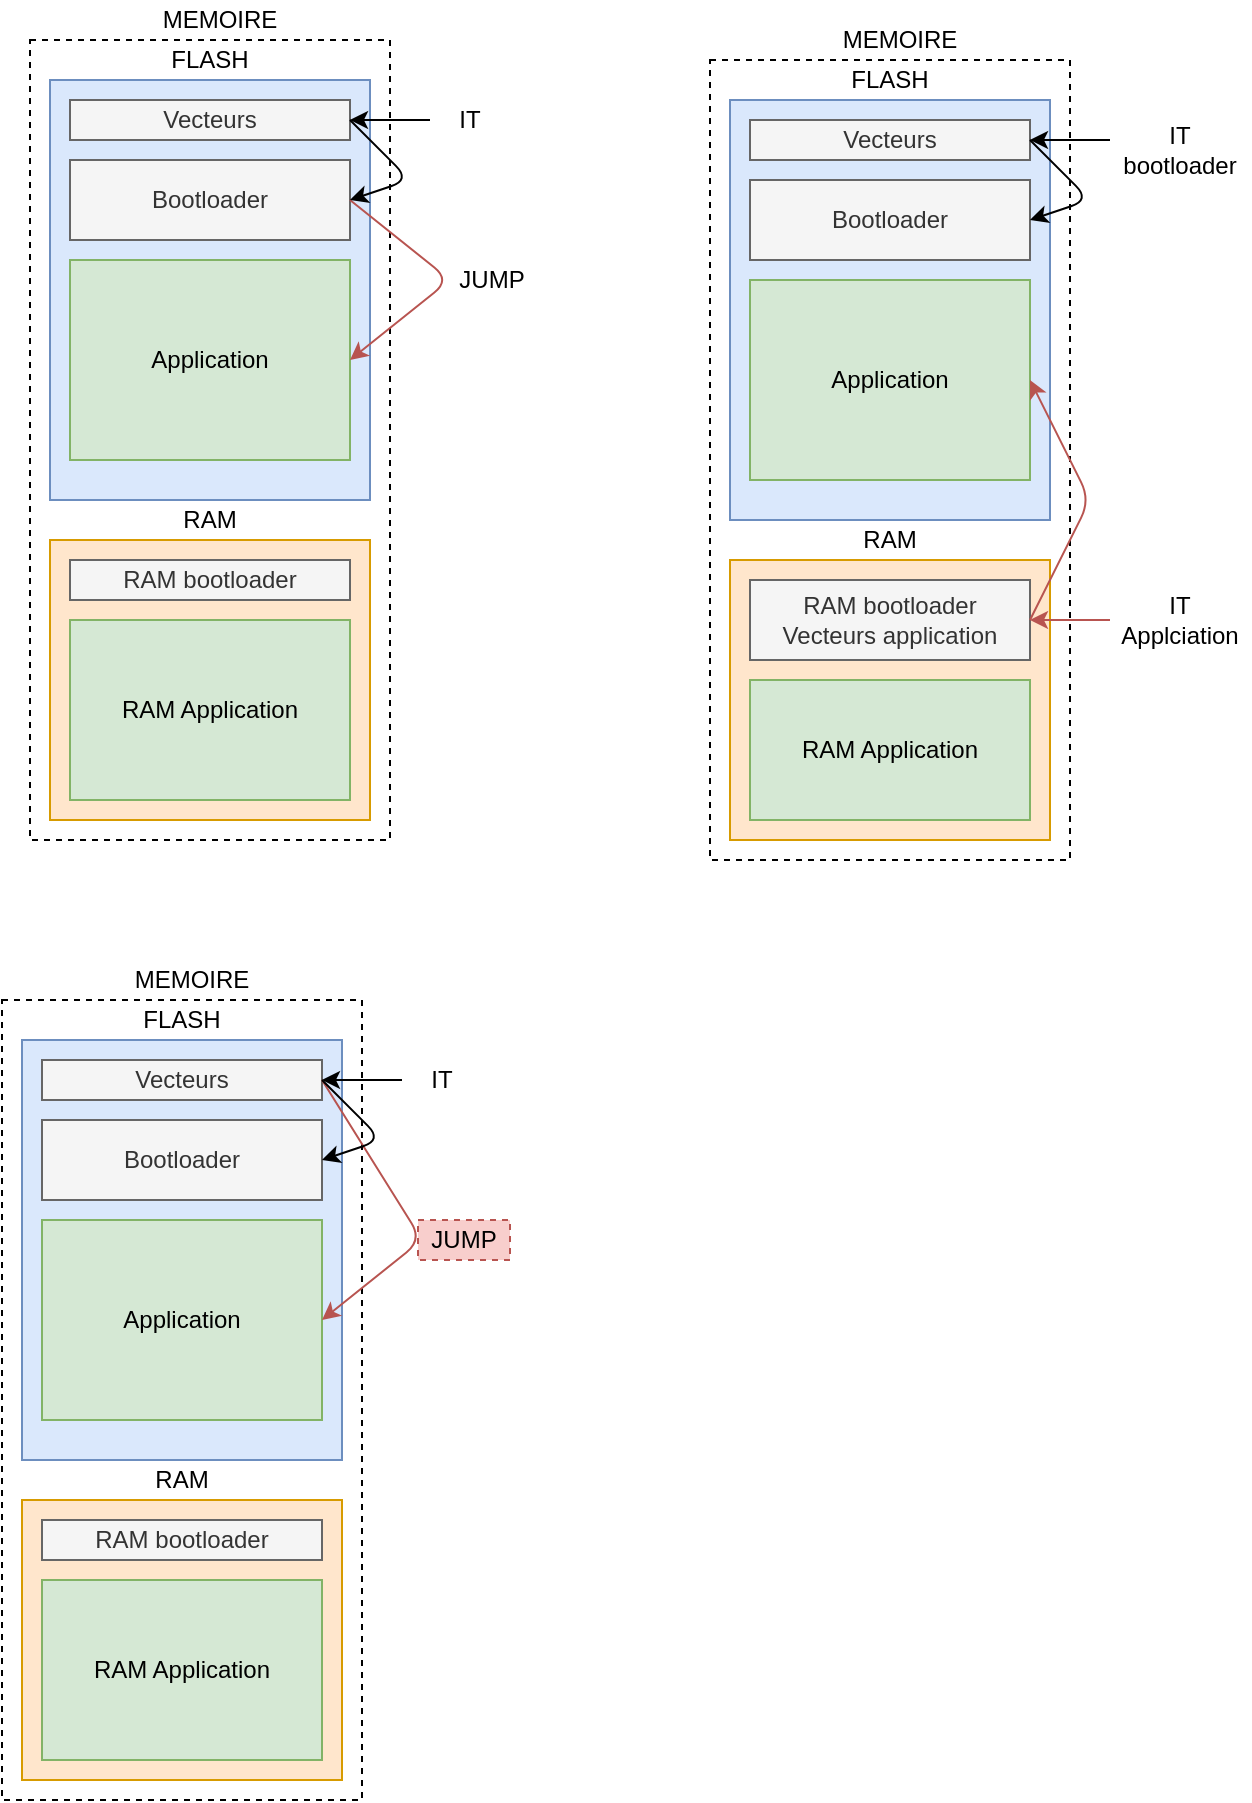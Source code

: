 <mxfile version="13.9.9" type="device"><diagram id="tjHB9eajOR6WFJGfhpUb" name="Page-1"><mxGraphModel dx="1038" dy="647" grid="0" gridSize="10" guides="1" tooltips="1" connect="1" arrows="1" fold="1" page="1" pageScale="1" pageWidth="827" pageHeight="1169" math="0" shadow="0"><root><mxCell id="0"/><mxCell id="1" parent="0"/><mxCell id="Vze0SV9MDzhKdHFUrGo5-8" value="" style="rounded=0;whiteSpace=wrap;html=1;dashed=1;" vertex="1" parent="1"><mxGeometry x="160" y="90" width="180" height="400" as="geometry"/></mxCell><mxCell id="Vze0SV9MDzhKdHFUrGo5-1" value="" style="rounded=0;whiteSpace=wrap;html=1;fillColor=#dae8fc;strokeColor=#6c8ebf;" vertex="1" parent="1"><mxGeometry x="170" y="110" width="160" height="210" as="geometry"/></mxCell><mxCell id="Vze0SV9MDzhKdHFUrGo5-2" value="" style="rounded=0;whiteSpace=wrap;html=1;fillColor=#ffe6cc;strokeColor=#d79b00;" vertex="1" parent="1"><mxGeometry x="170" y="340" width="160" height="140" as="geometry"/></mxCell><mxCell id="Vze0SV9MDzhKdHFUrGo5-3" value="Vecteurs" style="rounded=0;whiteSpace=wrap;html=1;fillColor=#f5f5f5;strokeColor=#666666;fontColor=#333333;" vertex="1" parent="1"><mxGeometry x="180" y="120" width="140" height="20" as="geometry"/></mxCell><mxCell id="Vze0SV9MDzhKdHFUrGo5-4" value="Bootloader" style="rounded=0;whiteSpace=wrap;html=1;fillColor=#f5f5f5;strokeColor=#666666;fontColor=#333333;" vertex="1" parent="1"><mxGeometry x="180" y="150" width="140" height="40" as="geometry"/></mxCell><mxCell id="Vze0SV9MDzhKdHFUrGo5-5" value="Application" style="rounded=0;whiteSpace=wrap;html=1;fillColor=#d5e8d4;strokeColor=#82b366;" vertex="1" parent="1"><mxGeometry x="180" y="200" width="140" height="100" as="geometry"/></mxCell><mxCell id="Vze0SV9MDzhKdHFUrGo5-6" value="RAM bootloader" style="rounded=0;whiteSpace=wrap;html=1;fillColor=#f5f5f5;strokeColor=#666666;fontColor=#333333;" vertex="1" parent="1"><mxGeometry x="180" y="350" width="140" height="20" as="geometry"/></mxCell><mxCell id="Vze0SV9MDzhKdHFUrGo5-7" value="RAM Application" style="rounded=0;whiteSpace=wrap;html=1;fillColor=#d5e8d4;strokeColor=#82b366;" vertex="1" parent="1"><mxGeometry x="180" y="380" width="140" height="90" as="geometry"/></mxCell><mxCell id="Vze0SV9MDzhKdHFUrGo5-9" value="RAM" style="text;html=1;strokeColor=none;fillColor=none;align=center;verticalAlign=middle;whiteSpace=wrap;rounded=0;dashed=1;" vertex="1" parent="1"><mxGeometry x="230" y="320" width="40" height="20" as="geometry"/></mxCell><mxCell id="Vze0SV9MDzhKdHFUrGo5-10" value="FLASH" style="text;html=1;strokeColor=none;fillColor=none;align=center;verticalAlign=middle;whiteSpace=wrap;rounded=0;dashed=1;" vertex="1" parent="1"><mxGeometry x="230" y="90" width="40" height="20" as="geometry"/></mxCell><mxCell id="Vze0SV9MDzhKdHFUrGo5-11" value="MEMOIRE" style="text;html=1;strokeColor=none;fillColor=none;align=center;verticalAlign=middle;whiteSpace=wrap;rounded=0;dashed=1;" vertex="1" parent="1"><mxGeometry x="210" y="70" width="90" height="20" as="geometry"/></mxCell><mxCell id="Vze0SV9MDzhKdHFUrGo5-12" value="" style="endArrow=classic;html=1;entryX=1;entryY=0.5;entryDx=0;entryDy=0;" edge="1" parent="1" target="Vze0SV9MDzhKdHFUrGo5-3"><mxGeometry width="50" height="50" relative="1" as="geometry"><mxPoint x="360" y="130" as="sourcePoint"/><mxPoint x="440" y="310" as="targetPoint"/></mxGeometry></mxCell><mxCell id="Vze0SV9MDzhKdHFUrGo5-13" value="IT" style="text;html=1;strokeColor=none;fillColor=none;align=center;verticalAlign=middle;whiteSpace=wrap;rounded=0;dashed=1;" vertex="1" parent="1"><mxGeometry x="360" y="120" width="40" height="20" as="geometry"/></mxCell><mxCell id="Vze0SV9MDzhKdHFUrGo5-14" value="" style="endArrow=classic;html=1;exitX=1;exitY=0.5;exitDx=0;exitDy=0;entryX=1;entryY=0.5;entryDx=0;entryDy=0;fillColor=#f8cecc;strokeColor=#b85450;" edge="1" parent="1" source="Vze0SV9MDzhKdHFUrGo5-4" target="Vze0SV9MDzhKdHFUrGo5-5"><mxGeometry width="50" height="50" relative="1" as="geometry"><mxPoint x="390" y="360" as="sourcePoint"/><mxPoint x="440" y="310" as="targetPoint"/><Array as="points"><mxPoint x="370" y="210"/></Array></mxGeometry></mxCell><mxCell id="Vze0SV9MDzhKdHFUrGo5-15" value="" style="endArrow=classic;html=1;exitX=1;exitY=0.5;exitDx=0;exitDy=0;" edge="1" parent="1" source="Vze0SV9MDzhKdHFUrGo5-3"><mxGeometry width="50" height="50" relative="1" as="geometry"><mxPoint x="390" y="360" as="sourcePoint"/><mxPoint x="320" y="170" as="targetPoint"/><Array as="points"><mxPoint x="350" y="160"/></Array></mxGeometry></mxCell><mxCell id="Vze0SV9MDzhKdHFUrGo5-16" value="JUMP" style="text;html=1;strokeColor=none;fillColor=none;align=center;verticalAlign=middle;whiteSpace=wrap;rounded=0;dashed=1;" vertex="1" parent="1"><mxGeometry x="368" y="200" width="46" height="20" as="geometry"/></mxCell><mxCell id="Vze0SV9MDzhKdHFUrGo5-19" value="" style="rounded=0;whiteSpace=wrap;html=1;dashed=1;" vertex="1" parent="1"><mxGeometry x="500" y="100" width="180" height="400" as="geometry"/></mxCell><mxCell id="Vze0SV9MDzhKdHFUrGo5-20" value="" style="rounded=0;whiteSpace=wrap;html=1;fillColor=#dae8fc;strokeColor=#6c8ebf;" vertex="1" parent="1"><mxGeometry x="510" y="120" width="160" height="210" as="geometry"/></mxCell><mxCell id="Vze0SV9MDzhKdHFUrGo5-21" value="" style="rounded=0;whiteSpace=wrap;html=1;fillColor=#ffe6cc;strokeColor=#d79b00;" vertex="1" parent="1"><mxGeometry x="510" y="350" width="160" height="140" as="geometry"/></mxCell><mxCell id="Vze0SV9MDzhKdHFUrGo5-22" value="Vecteurs" style="rounded=0;whiteSpace=wrap;html=1;fillColor=#f5f5f5;strokeColor=#666666;fontColor=#333333;" vertex="1" parent="1"><mxGeometry x="520" y="130" width="140" height="20" as="geometry"/></mxCell><mxCell id="Vze0SV9MDzhKdHFUrGo5-23" value="Bootloader" style="rounded=0;whiteSpace=wrap;html=1;fillColor=#f5f5f5;strokeColor=#666666;fontColor=#333333;" vertex="1" parent="1"><mxGeometry x="520" y="160" width="140" height="40" as="geometry"/></mxCell><mxCell id="Vze0SV9MDzhKdHFUrGo5-24" value="Application" style="rounded=0;whiteSpace=wrap;html=1;fillColor=#d5e8d4;strokeColor=#82b366;" vertex="1" parent="1"><mxGeometry x="520" y="210" width="140" height="100" as="geometry"/></mxCell><mxCell id="Vze0SV9MDzhKdHFUrGo5-25" value="RAM bootloader&lt;br&gt;Vecteurs application" style="rounded=0;whiteSpace=wrap;html=1;fillColor=#f5f5f5;strokeColor=#666666;fontColor=#333333;" vertex="1" parent="1"><mxGeometry x="520" y="360" width="140" height="40" as="geometry"/></mxCell><mxCell id="Vze0SV9MDzhKdHFUrGo5-26" value="RAM Application" style="rounded=0;whiteSpace=wrap;html=1;fillColor=#d5e8d4;strokeColor=#82b366;" vertex="1" parent="1"><mxGeometry x="520" y="410" width="140" height="70" as="geometry"/></mxCell><mxCell id="Vze0SV9MDzhKdHFUrGo5-27" value="RAM" style="text;html=1;strokeColor=none;fillColor=none;align=center;verticalAlign=middle;whiteSpace=wrap;rounded=0;dashed=1;" vertex="1" parent="1"><mxGeometry x="570" y="330" width="40" height="20" as="geometry"/></mxCell><mxCell id="Vze0SV9MDzhKdHFUrGo5-28" value="FLASH" style="text;html=1;strokeColor=none;fillColor=none;align=center;verticalAlign=middle;whiteSpace=wrap;rounded=0;dashed=1;" vertex="1" parent="1"><mxGeometry x="570" y="100" width="40" height="20" as="geometry"/></mxCell><mxCell id="Vze0SV9MDzhKdHFUrGo5-29" value="MEMOIRE" style="text;html=1;strokeColor=none;fillColor=none;align=center;verticalAlign=middle;whiteSpace=wrap;rounded=0;dashed=1;" vertex="1" parent="1"><mxGeometry x="550" y="80" width="90" height="20" as="geometry"/></mxCell><mxCell id="Vze0SV9MDzhKdHFUrGo5-30" value="" style="endArrow=classic;html=1;entryX=1;entryY=0.5;entryDx=0;entryDy=0;" edge="1" parent="1" target="Vze0SV9MDzhKdHFUrGo5-22"><mxGeometry width="50" height="50" relative="1" as="geometry"><mxPoint x="700" y="140" as="sourcePoint"/><mxPoint x="780" y="320" as="targetPoint"/></mxGeometry></mxCell><mxCell id="Vze0SV9MDzhKdHFUrGo5-31" value="IT bootloader" style="text;html=1;strokeColor=none;fillColor=none;align=center;verticalAlign=middle;whiteSpace=wrap;rounded=0;dashed=1;" vertex="1" parent="1"><mxGeometry x="700" y="130" width="70" height="30" as="geometry"/></mxCell><mxCell id="Vze0SV9MDzhKdHFUrGo5-33" value="" style="endArrow=classic;html=1;exitX=1;exitY=0.5;exitDx=0;exitDy=0;" edge="1" parent="1" source="Vze0SV9MDzhKdHFUrGo5-22"><mxGeometry width="50" height="50" relative="1" as="geometry"><mxPoint x="730" y="370" as="sourcePoint"/><mxPoint x="660" y="180" as="targetPoint"/><Array as="points"><mxPoint x="690" y="170"/></Array></mxGeometry></mxCell><mxCell id="Vze0SV9MDzhKdHFUrGo5-35" value="" style="endArrow=classic;html=1;entryX=1;entryY=0.5;entryDx=0;entryDy=0;fillColor=#f8cecc;strokeColor=#b85450;" edge="1" parent="1"><mxGeometry width="50" height="50" relative="1" as="geometry"><mxPoint x="700" y="380" as="sourcePoint"/><mxPoint x="660" y="380" as="targetPoint"/></mxGeometry></mxCell><mxCell id="Vze0SV9MDzhKdHFUrGo5-36" value="IT Applciation" style="text;html=1;strokeColor=none;fillColor=none;align=center;verticalAlign=middle;whiteSpace=wrap;rounded=0;dashed=1;" vertex="1" parent="1"><mxGeometry x="700" y="365" width="70" height="30" as="geometry"/></mxCell><mxCell id="Vze0SV9MDzhKdHFUrGo5-38" value="" style="endArrow=classic;html=1;entryX=1;entryY=0.5;entryDx=0;entryDy=0;exitX=1;exitY=0.5;exitDx=0;exitDy=0;fillColor=#f8cecc;strokeColor=#b85450;" edge="1" parent="1" source="Vze0SV9MDzhKdHFUrGo5-25" target="Vze0SV9MDzhKdHFUrGo5-24"><mxGeometry width="50" height="50" relative="1" as="geometry"><mxPoint x="390" y="440" as="sourcePoint"/><mxPoint x="440" y="390" as="targetPoint"/><Array as="points"><mxPoint x="690" y="320"/></Array></mxGeometry></mxCell><mxCell id="Vze0SV9MDzhKdHFUrGo5-39" value="" style="rounded=0;whiteSpace=wrap;html=1;dashed=1;" vertex="1" parent="1"><mxGeometry x="146" y="570" width="180" height="400" as="geometry"/></mxCell><mxCell id="Vze0SV9MDzhKdHFUrGo5-40" value="" style="rounded=0;whiteSpace=wrap;html=1;fillColor=#dae8fc;strokeColor=#6c8ebf;" vertex="1" parent="1"><mxGeometry x="156" y="590" width="160" height="210" as="geometry"/></mxCell><mxCell id="Vze0SV9MDzhKdHFUrGo5-41" value="" style="rounded=0;whiteSpace=wrap;html=1;fillColor=#ffe6cc;strokeColor=#d79b00;" vertex="1" parent="1"><mxGeometry x="156" y="820" width="160" height="140" as="geometry"/></mxCell><mxCell id="Vze0SV9MDzhKdHFUrGo5-42" value="Vecteurs" style="rounded=0;whiteSpace=wrap;html=1;fillColor=#f5f5f5;strokeColor=#666666;fontColor=#333333;" vertex="1" parent="1"><mxGeometry x="166" y="600" width="140" height="20" as="geometry"/></mxCell><mxCell id="Vze0SV9MDzhKdHFUrGo5-43" value="Bootloader" style="rounded=0;whiteSpace=wrap;html=1;fillColor=#f5f5f5;strokeColor=#666666;fontColor=#333333;" vertex="1" parent="1"><mxGeometry x="166" y="630" width="140" height="40" as="geometry"/></mxCell><mxCell id="Vze0SV9MDzhKdHFUrGo5-44" value="Application" style="rounded=0;whiteSpace=wrap;html=1;fillColor=#d5e8d4;strokeColor=#82b366;" vertex="1" parent="1"><mxGeometry x="166" y="680" width="140" height="100" as="geometry"/></mxCell><mxCell id="Vze0SV9MDzhKdHFUrGo5-45" value="RAM bootloader" style="rounded=0;whiteSpace=wrap;html=1;fillColor=#f5f5f5;strokeColor=#666666;fontColor=#333333;" vertex="1" parent="1"><mxGeometry x="166" y="830" width="140" height="20" as="geometry"/></mxCell><mxCell id="Vze0SV9MDzhKdHFUrGo5-46" value="RAM Application" style="rounded=0;whiteSpace=wrap;html=1;fillColor=#d5e8d4;strokeColor=#82b366;" vertex="1" parent="1"><mxGeometry x="166" y="860" width="140" height="90" as="geometry"/></mxCell><mxCell id="Vze0SV9MDzhKdHFUrGo5-47" value="RAM" style="text;html=1;strokeColor=none;fillColor=none;align=center;verticalAlign=middle;whiteSpace=wrap;rounded=0;dashed=1;" vertex="1" parent="1"><mxGeometry x="216" y="800" width="40" height="20" as="geometry"/></mxCell><mxCell id="Vze0SV9MDzhKdHFUrGo5-48" value="FLASH" style="text;html=1;strokeColor=none;fillColor=none;align=center;verticalAlign=middle;whiteSpace=wrap;rounded=0;dashed=1;" vertex="1" parent="1"><mxGeometry x="216" y="570" width="40" height="20" as="geometry"/></mxCell><mxCell id="Vze0SV9MDzhKdHFUrGo5-49" value="MEMOIRE" style="text;html=1;strokeColor=none;fillColor=none;align=center;verticalAlign=middle;whiteSpace=wrap;rounded=0;dashed=1;" vertex="1" parent="1"><mxGeometry x="196" y="550" width="90" height="20" as="geometry"/></mxCell><mxCell id="Vze0SV9MDzhKdHFUrGo5-50" value="" style="endArrow=classic;html=1;entryX=1;entryY=0.5;entryDx=0;entryDy=0;" edge="1" parent="1" target="Vze0SV9MDzhKdHFUrGo5-42"><mxGeometry width="50" height="50" relative="1" as="geometry"><mxPoint x="346" y="610" as="sourcePoint"/><mxPoint x="426" y="790" as="targetPoint"/></mxGeometry></mxCell><mxCell id="Vze0SV9MDzhKdHFUrGo5-51" value="IT" style="text;html=1;strokeColor=none;fillColor=none;align=center;verticalAlign=middle;whiteSpace=wrap;rounded=0;dashed=1;" vertex="1" parent="1"><mxGeometry x="346" y="600" width="40" height="20" as="geometry"/></mxCell><mxCell id="Vze0SV9MDzhKdHFUrGo5-52" value="" style="endArrow=classic;html=1;exitX=1;exitY=0.5;exitDx=0;exitDy=0;entryX=1;entryY=0.5;entryDx=0;entryDy=0;fillColor=#f8cecc;strokeColor=#b85450;" edge="1" parent="1" source="Vze0SV9MDzhKdHFUrGo5-42" target="Vze0SV9MDzhKdHFUrGo5-44"><mxGeometry width="50" height="50" relative="1" as="geometry"><mxPoint x="376" y="840" as="sourcePoint"/><mxPoint x="426" y="790" as="targetPoint"/><Array as="points"><mxPoint x="356" y="690"/></Array></mxGeometry></mxCell><mxCell id="Vze0SV9MDzhKdHFUrGo5-53" value="" style="endArrow=classic;html=1;exitX=1;exitY=0.5;exitDx=0;exitDy=0;" edge="1" parent="1" source="Vze0SV9MDzhKdHFUrGo5-42"><mxGeometry width="50" height="50" relative="1" as="geometry"><mxPoint x="376" y="840" as="sourcePoint"/><mxPoint x="306" y="650" as="targetPoint"/><Array as="points"><mxPoint x="336" y="640"/></Array></mxGeometry></mxCell><mxCell id="Vze0SV9MDzhKdHFUrGo5-54" value="JUMP" style="text;html=1;strokeColor=#b85450;fillColor=#f8cecc;align=center;verticalAlign=middle;whiteSpace=wrap;rounded=0;dashed=1;" vertex="1" parent="1"><mxGeometry x="354" y="680" width="46" height="20" as="geometry"/></mxCell></root></mxGraphModel></diagram></mxfile>
